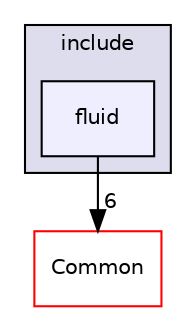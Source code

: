 digraph "SU2_CFD/include/fluid" {
  compound=true
  node [ fontsize="10", fontname="Helvetica"];
  edge [ labelfontsize="10", labelfontname="Helvetica"];
  subgraph clusterdir_3b735dd5547717c34264cbbbba892a8a {
    graph [ bgcolor="#ddddee", pencolor="black", label="include" fontname="Helvetica", fontsize="10", URL="dir_3b735dd5547717c34264cbbbba892a8a.html"]
  dir_331ac33b42628dcdd8084e0a2b79c025 [shape=box, label="fluid", style="filled", fillcolor="#eeeeff", pencolor="black", URL="dir_331ac33b42628dcdd8084e0a2b79c025.html"];
  }
  dir_4ab6b4cc6a7edbff49100e9123df213f [shape=box label="Common" fillcolor="white" style="filled" color="red" URL="dir_4ab6b4cc6a7edbff49100e9123df213f.html"];
  dir_331ac33b42628dcdd8084e0a2b79c025->dir_4ab6b4cc6a7edbff49100e9123df213f [headlabel="6", labeldistance=1.5 headhref="dir_000036_000000.html"];
}

